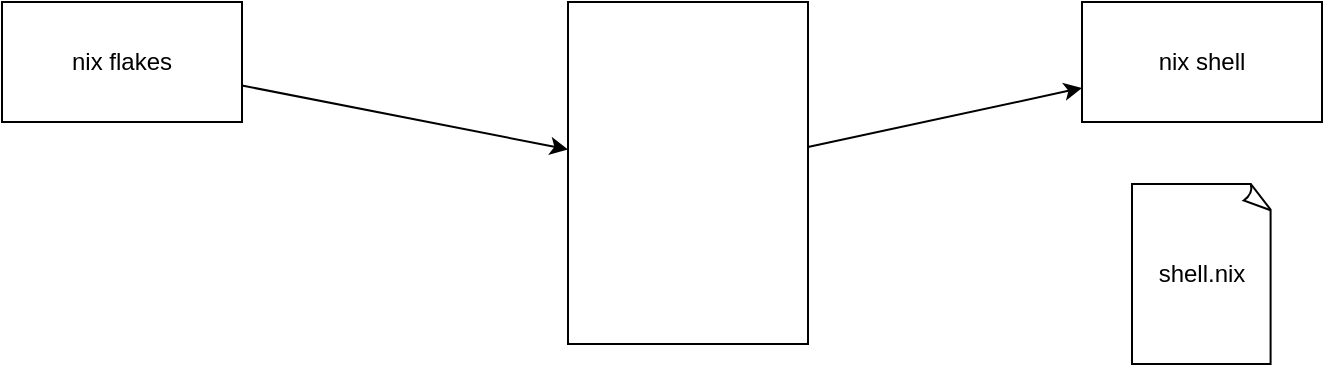 <mxfile>
    <diagram id="rIAVPHAibQD52vb0EsZ-" name="Page-1">
        <mxGraphModel dx="1292" dy="312" grid="1" gridSize="10" guides="1" tooltips="1" connect="1" arrows="1" fold="1" page="1" pageScale="0.75" pageWidth="1100" pageHeight="850" math="0" shadow="0">
            <root>
                <mxCell id="0"/>
                <mxCell id="1" parent="0"/>
                <mxCell id="4" value="" style="edgeStyle=none;html=1;" edge="1" parent="1" source="2" target="3">
                    <mxGeometry relative="1" as="geometry"/>
                </mxCell>
                <mxCell id="2" value="nix flakes" style="rounded=0;whiteSpace=wrap;html=1;" vertex="1" parent="1">
                    <mxGeometry x="70" y="259" width="120" height="60" as="geometry"/>
                </mxCell>
                <mxCell id="6" value="" style="edgeStyle=none;html=1;" edge="1" parent="1" source="3" target="5">
                    <mxGeometry relative="1" as="geometry"/>
                </mxCell>
                <mxCell id="3" value="" style="rounded=0;whiteSpace=wrap;html=1;" vertex="1" parent="1">
                    <mxGeometry x="353" y="259" width="120" height="171" as="geometry"/>
                </mxCell>
                <mxCell id="5" value="nix shell" style="rounded=0;whiteSpace=wrap;html=1;" vertex="1" parent="1">
                    <mxGeometry x="610" y="259" width="120" height="60" as="geometry"/>
                </mxCell>
                <mxCell id="8" value="shell.nix" style="whiteSpace=wrap;html=1;shape=mxgraph.basic.document" vertex="1" parent="1">
                    <mxGeometry x="635" y="350" width="70" height="90" as="geometry"/>
                </mxCell>
            </root>
        </mxGraphModel>
    </diagram>
</mxfile>